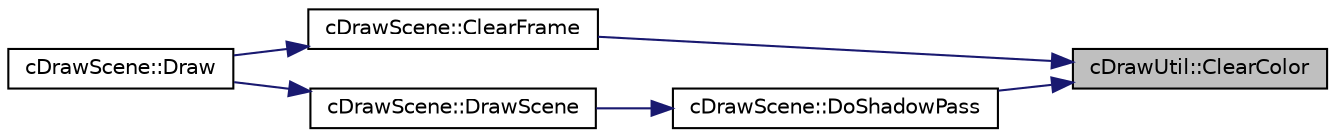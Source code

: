 digraph "cDrawUtil::ClearColor"
{
 // LATEX_PDF_SIZE
  edge [fontname="Helvetica",fontsize="10",labelfontname="Helvetica",labelfontsize="10"];
  node [fontname="Helvetica",fontsize="10",shape=record];
  rankdir="RL";
  Node1 [label="cDrawUtil::ClearColor",height=0.2,width=0.4,color="black", fillcolor="grey75", style="filled", fontcolor="black",tooltip=" "];
  Node1 -> Node2 [dir="back",color="midnightblue",fontsize="10",style="solid",fontname="Helvetica"];
  Node2 [label="cDrawScene::ClearFrame",height=0.2,width=0.4,color="black", fillcolor="white", style="filled",URL="$classc_draw_scene.html#a88f77700397469eed9e56b29b5ad0e7c",tooltip=" "];
  Node2 -> Node3 [dir="back",color="midnightblue",fontsize="10",style="solid",fontname="Helvetica"];
  Node3 [label="cDrawScene::Draw",height=0.2,width=0.4,color="black", fillcolor="white", style="filled",URL="$classc_draw_scene.html#ac983b3e7cedfa1b97c98e9038080d9a9",tooltip=" "];
  Node1 -> Node4 [dir="back",color="midnightblue",fontsize="10",style="solid",fontname="Helvetica"];
  Node4 [label="cDrawScene::DoShadowPass",height=0.2,width=0.4,color="black", fillcolor="white", style="filled",URL="$classc_draw_scene.html#a3b7548045c8dfc7fcd1a55a411f592d1",tooltip=" "];
  Node4 -> Node5 [dir="back",color="midnightblue",fontsize="10",style="solid",fontname="Helvetica"];
  Node5 [label="cDrawScene::DrawScene",height=0.2,width=0.4,color="black", fillcolor="white", style="filled",URL="$classc_draw_scene.html#ac2fea848f9552e4da69c7f50d8d866c8",tooltip=" "];
  Node5 -> Node3 [dir="back",color="midnightblue",fontsize="10",style="solid",fontname="Helvetica"];
}
